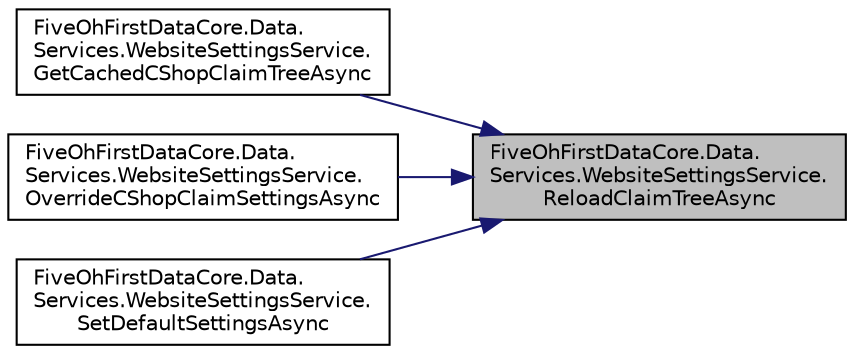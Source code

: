 digraph "FiveOhFirstDataCore.Data.Services.WebsiteSettingsService.ReloadClaimTreeAsync"
{
 // LATEX_PDF_SIZE
  edge [fontname="Helvetica",fontsize="10",labelfontname="Helvetica",labelfontsize="10"];
  node [fontname="Helvetica",fontsize="10",shape=record];
  rankdir="RL";
  Node1 [label="FiveOhFirstDataCore.Data.\lServices.WebsiteSettingsService.\lReloadClaimTreeAsync",height=0.2,width=0.4,color="black", fillcolor="grey75", style="filled", fontcolor="black",tooltip="Reload the Cached claim tree."];
  Node1 -> Node2 [dir="back",color="midnightblue",fontsize="10",style="solid",fontname="Helvetica"];
  Node2 [label="FiveOhFirstDataCore.Data.\lServices.WebsiteSettingsService.\lGetCachedCShopClaimTreeAsync",height=0.2,width=0.4,color="black", fillcolor="white", style="filled",URL="$class_five_oh_first_data_core_1_1_data_1_1_services_1_1_website_settings_service.html#a1fb661a73633e4e92c6844158a8e09b9",tooltip="Get the cached claim tree."];
  Node1 -> Node3 [dir="back",color="midnightblue",fontsize="10",style="solid",fontname="Helvetica"];
  Node3 [label="FiveOhFirstDataCore.Data.\lServices.WebsiteSettingsService.\lOverrideCShopClaimSettingsAsync",height=0.2,width=0.4,color="black", fillcolor="white", style="filled",URL="$class_five_oh_first_data_core_1_1_data_1_1_services_1_1_website_settings_service.html#acc002a997674b7111162a5daafcc79d7",tooltip="Override current C-Shop claim settings with the inputed data."];
  Node1 -> Node4 [dir="back",color="midnightblue",fontsize="10",style="solid",fontname="Helvetica"];
  Node4 [label="FiveOhFirstDataCore.Data.\lServices.WebsiteSettingsService.\lSetDefaultSettingsAsync",height=0.2,width=0.4,color="black", fillcolor="white", style="filled",URL="$class_five_oh_first_data_core_1_1_data_1_1_services_1_1_website_settings_service.html#aeb7da3068c586da709c21da8ccfc2a92",tooltip="Populate the database with default settings."];
}
